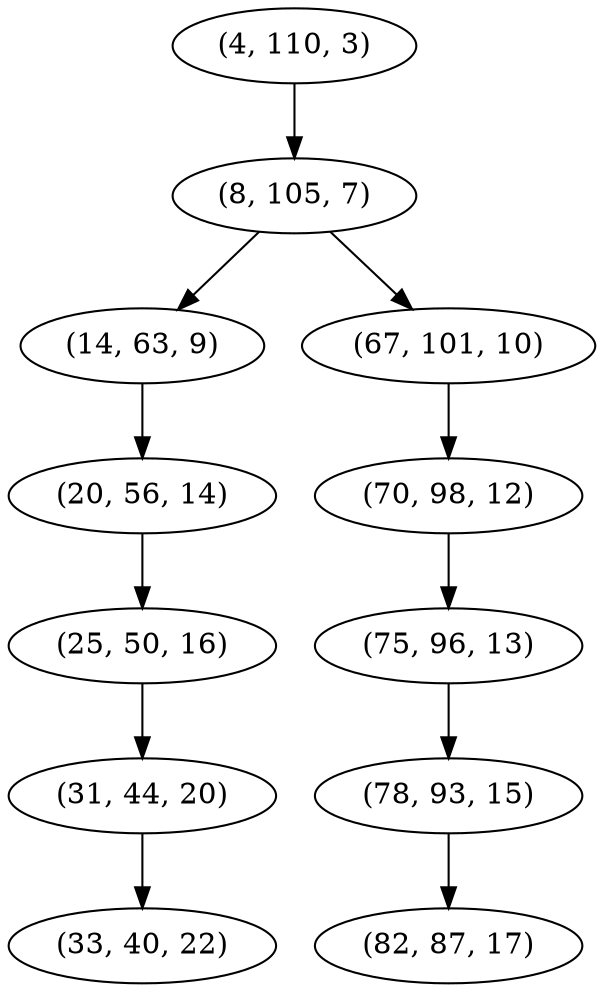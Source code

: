 digraph tree {
    "(4, 110, 3)";
    "(8, 105, 7)";
    "(14, 63, 9)";
    "(20, 56, 14)";
    "(25, 50, 16)";
    "(31, 44, 20)";
    "(33, 40, 22)";
    "(67, 101, 10)";
    "(70, 98, 12)";
    "(75, 96, 13)";
    "(78, 93, 15)";
    "(82, 87, 17)";
    "(4, 110, 3)" -> "(8, 105, 7)";
    "(8, 105, 7)" -> "(14, 63, 9)";
    "(8, 105, 7)" -> "(67, 101, 10)";
    "(14, 63, 9)" -> "(20, 56, 14)";
    "(20, 56, 14)" -> "(25, 50, 16)";
    "(25, 50, 16)" -> "(31, 44, 20)";
    "(31, 44, 20)" -> "(33, 40, 22)";
    "(67, 101, 10)" -> "(70, 98, 12)";
    "(70, 98, 12)" -> "(75, 96, 13)";
    "(75, 96, 13)" -> "(78, 93, 15)";
    "(78, 93, 15)" -> "(82, 87, 17)";
}

